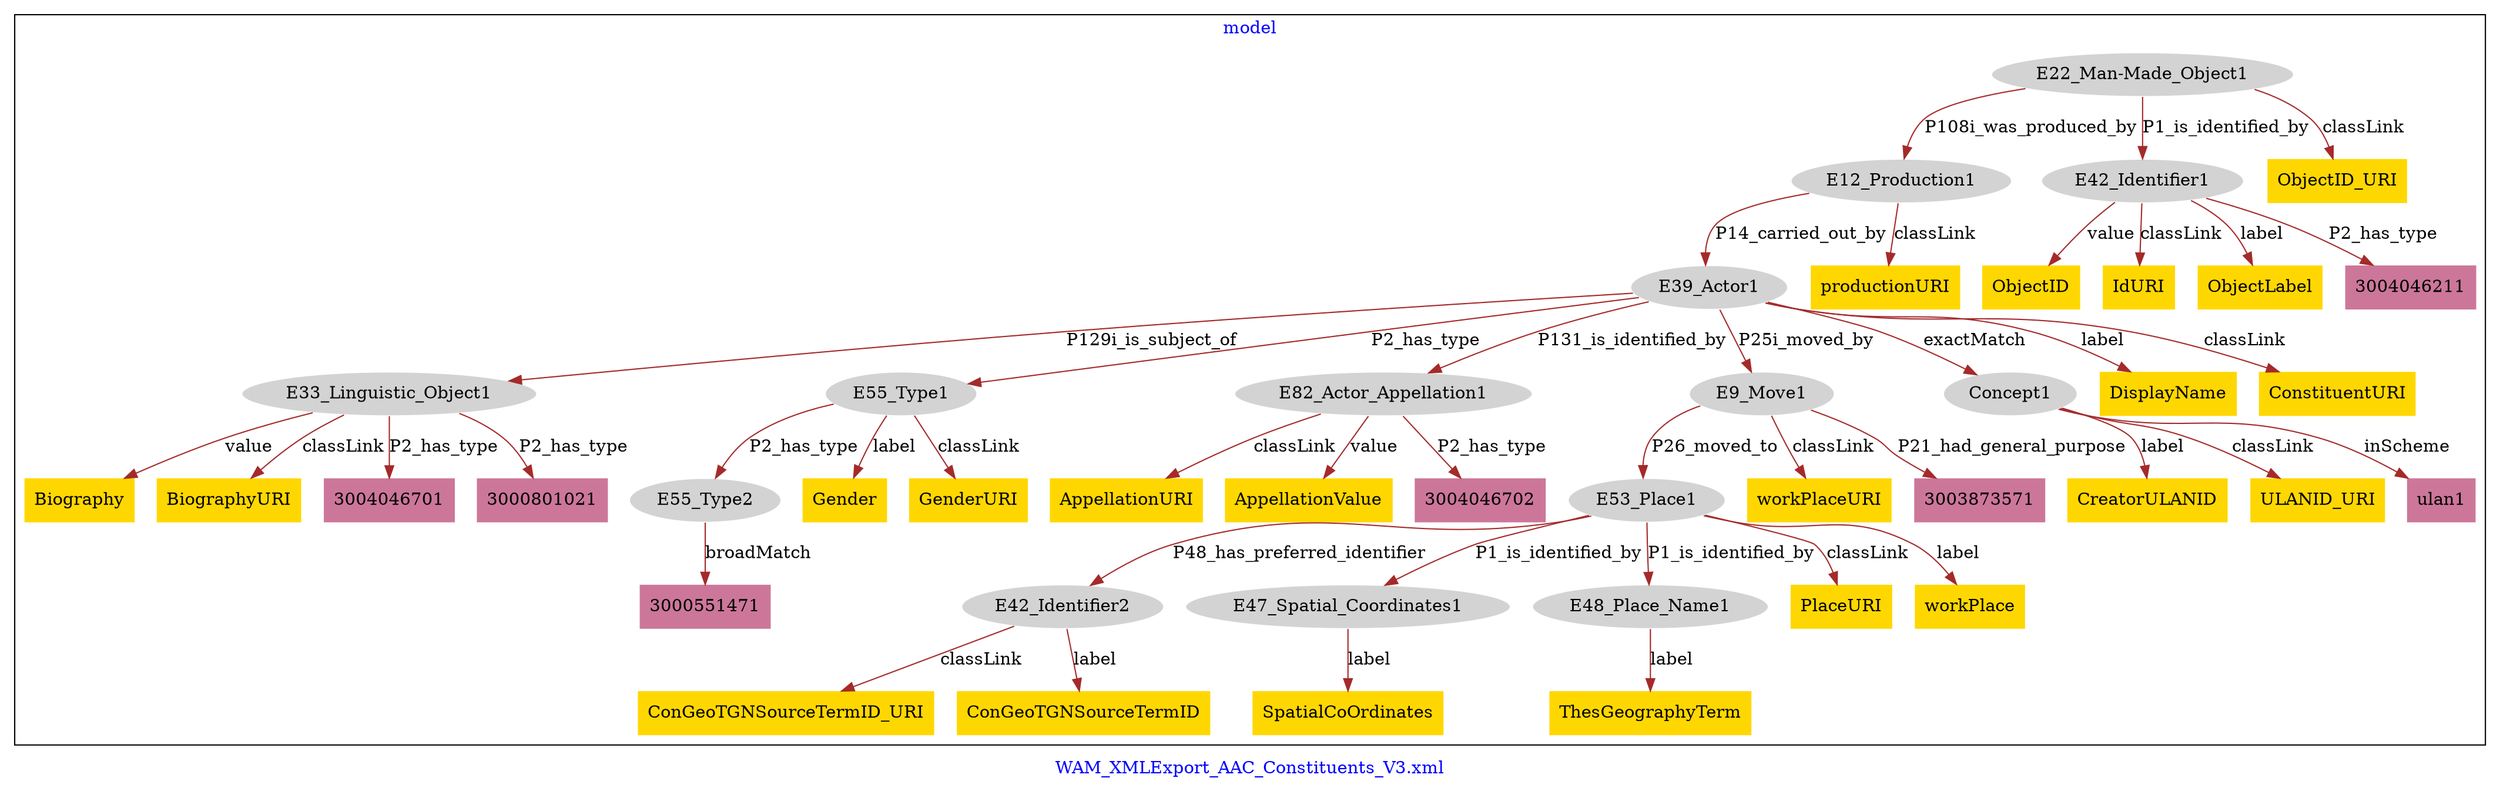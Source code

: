 digraph n0 {
fontcolor="blue"
remincross="true"
label="WAM_XMLExport_AAC_Constituents_V3.xml"
subgraph cluster {
label="model"
n2[style="filled",color="white",fillcolor="lightgray",label="E12_Production1"];
n3[style="filled",color="white",fillcolor="lightgray",label="E39_Actor1"];
n4[style="filled",color="white",fillcolor="lightgray",label="E22_Man-Made_Object1"];
n5[style="filled",color="white",fillcolor="lightgray",label="E42_Identifier1"];
n6[style="filled",color="white",fillcolor="lightgray",label="E33_Linguistic_Object1"];
n7[style="filled",color="white",fillcolor="lightgray",label="E55_Type1"];
n8[style="filled",color="white",fillcolor="lightgray",label="E82_Actor_Appellation1"];
n9[style="filled",color="white",fillcolor="lightgray",label="E9_Move1"];
n10[style="filled",color="white",fillcolor="lightgray",label="Concept1"];
n11[style="filled",color="white",fillcolor="lightgray",label="E53_Place1"];
n12[style="filled",color="white",fillcolor="lightgray",label="E42_Identifier2"];
n13[style="filled",color="white",fillcolor="lightgray",label="E47_Spatial_Coordinates1"];
n14[style="filled",color="white",fillcolor="lightgray",label="E48_Place_Name1"];
n15[style="filled",color="white",fillcolor="lightgray",label="E55_Type2"];
n16[shape="plaintext",style="filled",fillcolor="gold",label="Gender"];
n17[shape="plaintext",style="filled",fillcolor="gold",label="ObjectID"];
n18[shape="plaintext",style="filled",fillcolor="gold",label="CreatorULANID"];
n19[shape="plaintext",style="filled",fillcolor="gold",label="IdURI"];
n20[shape="plaintext",style="filled",fillcolor="gold",label="ObjectLabel"];
n21[shape="plaintext",style="filled",fillcolor="gold",label="DisplayName"];
n22[shape="plaintext",style="filled",fillcolor="gold",label="Biography"];
n23[shape="plaintext",style="filled",fillcolor="gold",label="workPlaceURI"];
n24[shape="plaintext",style="filled",fillcolor="gold",label="ObjectID_URI"];
n25[shape="plaintext",style="filled",fillcolor="gold",label="BiographyURI"];
n26[shape="plaintext",style="filled",fillcolor="gold",label="ConGeoTGNSourceTermID_URI"];
n27[shape="plaintext",style="filled",fillcolor="gold",label="GenderURI"];
n28[shape="plaintext",style="filled",fillcolor="gold",label="PlaceURI"];
n29[shape="plaintext",style="filled",fillcolor="gold",label="AppellationURI"];
n30[shape="plaintext",style="filled",fillcolor="gold",label="workPlace"];
n31[shape="plaintext",style="filled",fillcolor="gold",label="ULANID_URI"];
n32[shape="plaintext",style="filled",fillcolor="gold",label="AppellationValue"];
n33[shape="plaintext",style="filled",fillcolor="gold",label="ThesGeographyTerm"];
n34[shape="plaintext",style="filled",fillcolor="gold",label="ConGeoTGNSourceTermID"];
n35[shape="plaintext",style="filled",fillcolor="gold",label="ConstituentURI"];
n36[shape="plaintext",style="filled",fillcolor="gold",label="productionURI"];
n37[shape="plaintext",style="filled",fillcolor="gold",label="SpatialCoOrdinates"];
n38[shape="plaintext",style="filled",fillcolor="#CC7799",label="3003873571"];
n39[shape="plaintext",style="filled",fillcolor="#CC7799",label="3004046211"];
n40[shape="plaintext",style="filled",fillcolor="#CC7799",label="ulan1"];
n41[shape="plaintext",style="filled",fillcolor="#CC7799",label="3000551471"];
n42[shape="plaintext",style="filled",fillcolor="#CC7799",label="3004046701"];
n43[shape="plaintext",style="filled",fillcolor="#CC7799",label="3000801021"];
n44[shape="plaintext",style="filled",fillcolor="#CC7799",label="3004046702"];
}
n2 -> n3[color="brown",fontcolor="black",label="P14_carried_out_by"]
n4 -> n2[color="brown",fontcolor="black",label="P108i_was_produced_by"]
n4 -> n5[color="brown",fontcolor="black",label="P1_is_identified_by"]
n3 -> n6[color="brown",fontcolor="black",label="P129i_is_subject_of"]
n3 -> n7[color="brown",fontcolor="black",label="P2_has_type"]
n3 -> n8[color="brown",fontcolor="black",label="P131_is_identified_by"]
n3 -> n9[color="brown",fontcolor="black",label="P25i_moved_by"]
n3 -> n10[color="brown",fontcolor="black",label="exactMatch"]
n11 -> n12[color="brown",fontcolor="black",label="P48_has_preferred_identifier"]
n11 -> n13[color="brown",fontcolor="black",label="P1_is_identified_by"]
n11 -> n14[color="brown",fontcolor="black",label="P1_is_identified_by"]
n7 -> n15[color="brown",fontcolor="black",label="P2_has_type"]
n9 -> n11[color="brown",fontcolor="black",label="P26_moved_to"]
n7 -> n16[color="brown",fontcolor="black",label="label"]
n5 -> n17[color="brown",fontcolor="black",label="value"]
n10 -> n18[color="brown",fontcolor="black",label="label"]
n5 -> n19[color="brown",fontcolor="black",label="classLink"]
n5 -> n20[color="brown",fontcolor="black",label="label"]
n3 -> n21[color="brown",fontcolor="black",label="label"]
n6 -> n22[color="brown",fontcolor="black",label="value"]
n9 -> n23[color="brown",fontcolor="black",label="classLink"]
n4 -> n24[color="brown",fontcolor="black",label="classLink"]
n6 -> n25[color="brown",fontcolor="black",label="classLink"]
n12 -> n26[color="brown",fontcolor="black",label="classLink"]
n7 -> n27[color="brown",fontcolor="black",label="classLink"]
n11 -> n28[color="brown",fontcolor="black",label="classLink"]
n8 -> n29[color="brown",fontcolor="black",label="classLink"]
n11 -> n30[color="brown",fontcolor="black",label="label"]
n10 -> n31[color="brown",fontcolor="black",label="classLink"]
n8 -> n32[color="brown",fontcolor="black",label="value"]
n14 -> n33[color="brown",fontcolor="black",label="label"]
n12 -> n34[color="brown",fontcolor="black",label="label"]
n3 -> n35[color="brown",fontcolor="black",label="classLink"]
n2 -> n36[color="brown",fontcolor="black",label="classLink"]
n13 -> n37[color="brown",fontcolor="black",label="label"]
n9 -> n38[color="brown",fontcolor="black",label="P21_had_general_purpose"]
n5 -> n39[color="brown",fontcolor="black",label="P2_has_type"]
n10 -> n40[color="brown",fontcolor="black",label="inScheme"]
n15 -> n41[color="brown",fontcolor="black",label="broadMatch"]
n6 -> n42[color="brown",fontcolor="black",label="P2_has_type"]
n6 -> n43[color="brown",fontcolor="black",label="P2_has_type"]
n8 -> n44[color="brown",fontcolor="black",label="P2_has_type"]
}
